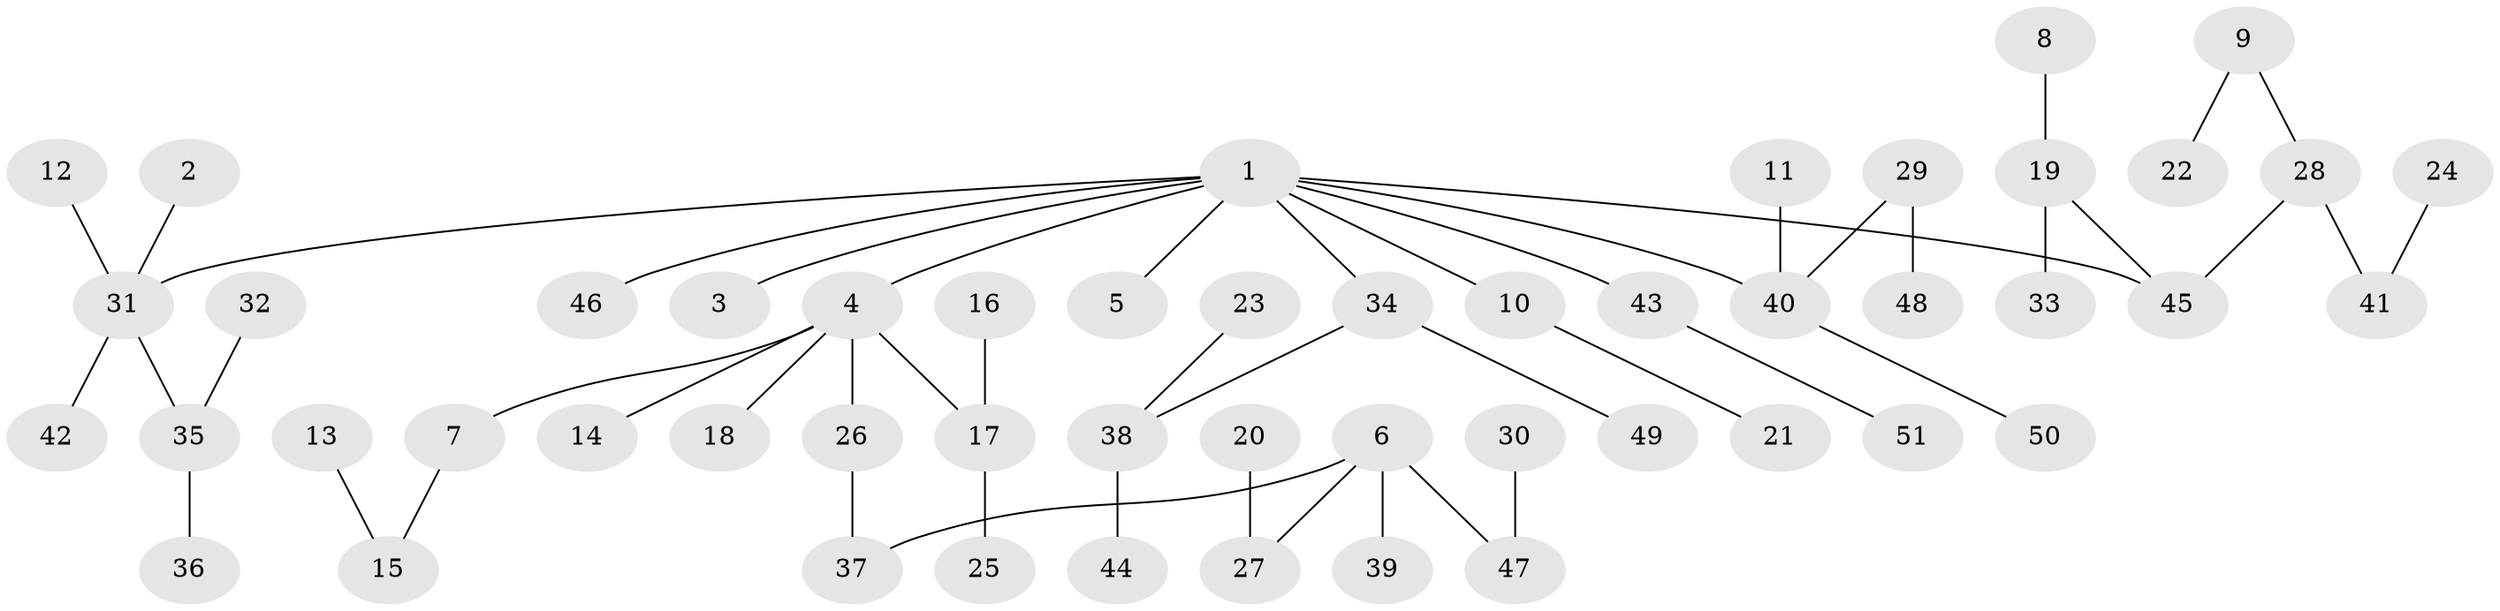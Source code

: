// original degree distribution, {7: 0.019801980198019802, 4: 0.10891089108910891, 3: 0.13861386138613863, 2: 0.25742574257425743, 1: 0.4752475247524752}
// Generated by graph-tools (version 1.1) at 2025/26/03/09/25 03:26:26]
// undirected, 51 vertices, 50 edges
graph export_dot {
graph [start="1"]
  node [color=gray90,style=filled];
  1;
  2;
  3;
  4;
  5;
  6;
  7;
  8;
  9;
  10;
  11;
  12;
  13;
  14;
  15;
  16;
  17;
  18;
  19;
  20;
  21;
  22;
  23;
  24;
  25;
  26;
  27;
  28;
  29;
  30;
  31;
  32;
  33;
  34;
  35;
  36;
  37;
  38;
  39;
  40;
  41;
  42;
  43;
  44;
  45;
  46;
  47;
  48;
  49;
  50;
  51;
  1 -- 3 [weight=1.0];
  1 -- 4 [weight=1.0];
  1 -- 5 [weight=1.0];
  1 -- 10 [weight=1.0];
  1 -- 31 [weight=1.0];
  1 -- 34 [weight=1.0];
  1 -- 40 [weight=1.0];
  1 -- 43 [weight=1.0];
  1 -- 45 [weight=1.0];
  1 -- 46 [weight=1.0];
  2 -- 31 [weight=1.0];
  4 -- 7 [weight=1.0];
  4 -- 14 [weight=1.0];
  4 -- 17 [weight=1.0];
  4 -- 18 [weight=1.0];
  4 -- 26 [weight=1.0];
  6 -- 27 [weight=1.0];
  6 -- 37 [weight=1.0];
  6 -- 39 [weight=1.0];
  6 -- 47 [weight=1.0];
  7 -- 15 [weight=1.0];
  8 -- 19 [weight=1.0];
  9 -- 22 [weight=1.0];
  9 -- 28 [weight=1.0];
  10 -- 21 [weight=1.0];
  11 -- 40 [weight=1.0];
  12 -- 31 [weight=1.0];
  13 -- 15 [weight=1.0];
  16 -- 17 [weight=1.0];
  17 -- 25 [weight=1.0];
  19 -- 33 [weight=1.0];
  19 -- 45 [weight=1.0];
  20 -- 27 [weight=1.0];
  23 -- 38 [weight=1.0];
  24 -- 41 [weight=1.0];
  26 -- 37 [weight=1.0];
  28 -- 41 [weight=1.0];
  28 -- 45 [weight=1.0];
  29 -- 40 [weight=1.0];
  29 -- 48 [weight=1.0];
  30 -- 47 [weight=1.0];
  31 -- 35 [weight=1.0];
  31 -- 42 [weight=1.0];
  32 -- 35 [weight=1.0];
  34 -- 38 [weight=1.0];
  34 -- 49 [weight=1.0];
  35 -- 36 [weight=1.0];
  38 -- 44 [weight=1.0];
  40 -- 50 [weight=1.0];
  43 -- 51 [weight=1.0];
}
